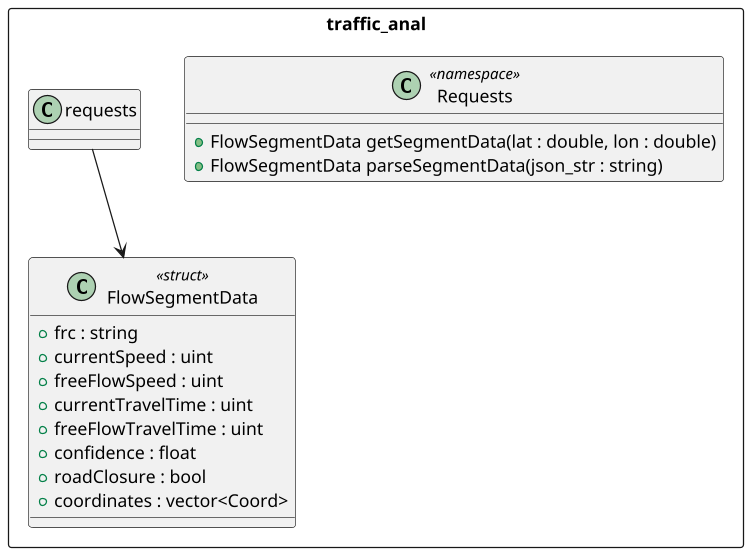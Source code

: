 @startuml
scale 750 width
set separator ::

namespace traffic_anal <<Rectangle>> {

    class Requests <<namespace>> {
        +FlowSegmentData getSegmentData(lat : double, lon : double)
        +FlowSegmentData parseSegmentData(json_str : string)
    }

    class FlowSegmentData <<struct>> {
        +frc : string
        +currentSpeed : uint
        +freeFlowSpeed : uint
        +currentTravelTime : uint
        +freeFlowTravelTime : uint
        +confidence : float
        +roadClosure : bool
        +coordinates : vector<Coord>
    }
}

traffic_anal::requests --> traffic_anal::FlowSegmentData

@enduml